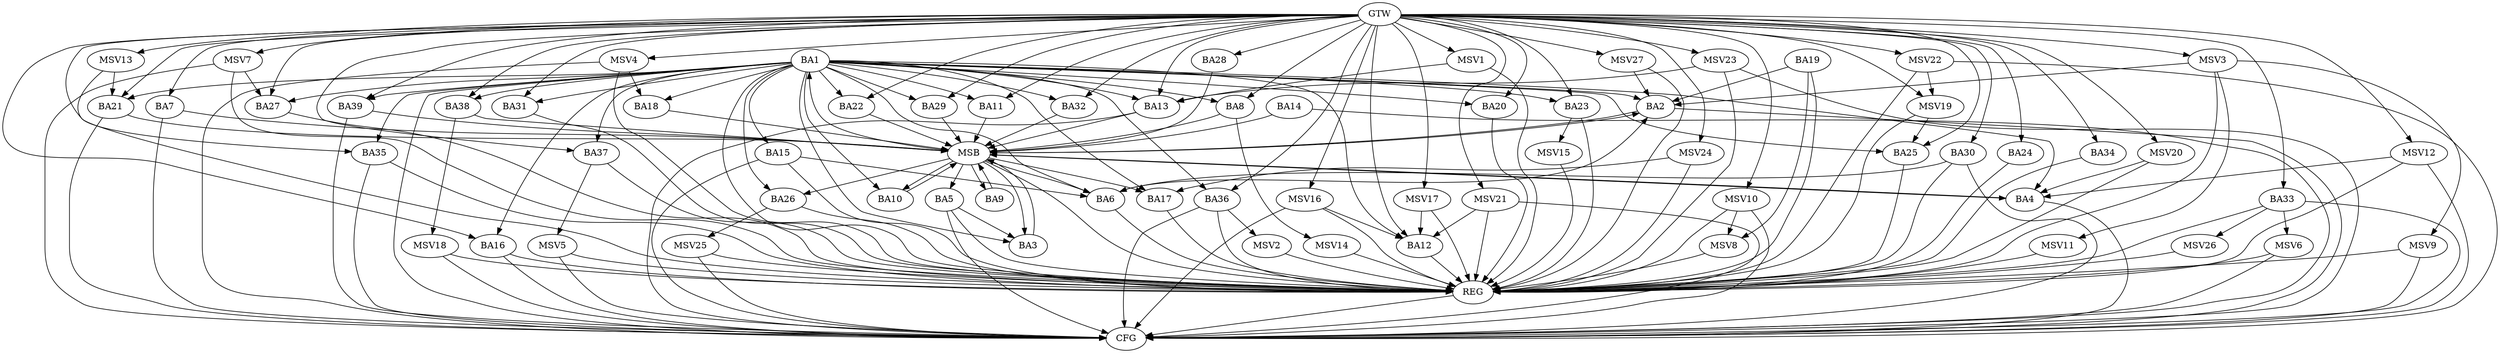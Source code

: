 strict digraph G {
  BA1 [ label="BA1" ];
  BA2 [ label="BA2" ];
  BA3 [ label="BA3" ];
  BA4 [ label="BA4" ];
  BA5 [ label="BA5" ];
  BA6 [ label="BA6" ];
  BA7 [ label="BA7" ];
  BA8 [ label="BA8" ];
  BA9 [ label="BA9" ];
  BA10 [ label="BA10" ];
  BA11 [ label="BA11" ];
  BA12 [ label="BA12" ];
  BA13 [ label="BA13" ];
  BA14 [ label="BA14" ];
  BA15 [ label="BA15" ];
  BA16 [ label="BA16" ];
  BA17 [ label="BA17" ];
  BA18 [ label="BA18" ];
  BA19 [ label="BA19" ];
  BA20 [ label="BA20" ];
  BA21 [ label="BA21" ];
  BA22 [ label="BA22" ];
  BA23 [ label="BA23" ];
  BA24 [ label="BA24" ];
  BA25 [ label="BA25" ];
  BA26 [ label="BA26" ];
  BA27 [ label="BA27" ];
  BA28 [ label="BA28" ];
  BA29 [ label="BA29" ];
  BA30 [ label="BA30" ];
  BA31 [ label="BA31" ];
  BA32 [ label="BA32" ];
  BA33 [ label="BA33" ];
  BA34 [ label="BA34" ];
  BA35 [ label="BA35" ];
  BA36 [ label="BA36" ];
  BA37 [ label="BA37" ];
  BA38 [ label="BA38" ];
  BA39 [ label="BA39" ];
  GTW [ label="GTW" ];
  REG [ label="REG" ];
  MSB [ label="MSB" ];
  CFG [ label="CFG" ];
  MSV1 [ label="MSV1" ];
  MSV2 [ label="MSV2" ];
  MSV3 [ label="MSV3" ];
  MSV4 [ label="MSV4" ];
  MSV5 [ label="MSV5" ];
  MSV6 [ label="MSV6" ];
  MSV7 [ label="MSV7" ];
  MSV8 [ label="MSV8" ];
  MSV9 [ label="MSV9" ];
  MSV10 [ label="MSV10" ];
  MSV11 [ label="MSV11" ];
  MSV12 [ label="MSV12" ];
  MSV13 [ label="MSV13" ];
  MSV14 [ label="MSV14" ];
  MSV15 [ label="MSV15" ];
  MSV16 [ label="MSV16" ];
  MSV17 [ label="MSV17" ];
  MSV18 [ label="MSV18" ];
  MSV19 [ label="MSV19" ];
  MSV20 [ label="MSV20" ];
  MSV21 [ label="MSV21" ];
  MSV22 [ label="MSV22" ];
  MSV23 [ label="MSV23" ];
  MSV24 [ label="MSV24" ];
  MSV25 [ label="MSV25" ];
  MSV26 [ label="MSV26" ];
  MSV27 [ label="MSV27" ];
  BA1 -> BA2;
  BA5 -> BA3;
  BA6 -> BA2;
  BA15 -> BA6;
  BA19 -> BA2;
  BA30 -> BA6;
  GTW -> BA7;
  GTW -> BA8;
  GTW -> BA11;
  GTW -> BA12;
  GTW -> BA13;
  GTW -> BA16;
  GTW -> BA20;
  GTW -> BA21;
  GTW -> BA22;
  GTW -> BA23;
  GTW -> BA24;
  GTW -> BA25;
  GTW -> BA27;
  GTW -> BA28;
  GTW -> BA29;
  GTW -> BA30;
  GTW -> BA31;
  GTW -> BA32;
  GTW -> BA33;
  GTW -> BA34;
  GTW -> BA35;
  GTW -> BA36;
  GTW -> BA37;
  GTW -> BA38;
  GTW -> BA39;
  BA1 -> REG;
  BA5 -> REG;
  BA6 -> REG;
  BA12 -> REG;
  BA15 -> REG;
  BA16 -> REG;
  BA17 -> REG;
  BA19 -> REG;
  BA20 -> REG;
  BA23 -> REG;
  BA24 -> REG;
  BA25 -> REG;
  BA26 -> REG;
  BA27 -> REG;
  BA30 -> REG;
  BA31 -> REG;
  BA33 -> REG;
  BA34 -> REG;
  BA35 -> REG;
  BA36 -> REG;
  BA37 -> REG;
  BA2 -> MSB;
  MSB -> BA1;
  MSB -> REG;
  BA3 -> MSB;
  MSB -> BA2;
  BA4 -> MSB;
  MSB -> BA3;
  BA7 -> MSB;
  MSB -> BA4;
  BA8 -> MSB;
  MSB -> BA5;
  BA9 -> MSB;
  BA10 -> MSB;
  MSB -> BA6;
  BA11 -> MSB;
  BA13 -> MSB;
  BA14 -> MSB;
  MSB -> BA10;
  BA18 -> MSB;
  MSB -> BA17;
  BA21 -> MSB;
  BA22 -> MSB;
  MSB -> BA9;
  BA28 -> MSB;
  BA29 -> MSB;
  BA32 -> MSB;
  BA38 -> MSB;
  BA39 -> MSB;
  MSB -> BA26;
  BA36 -> CFG;
  BA16 -> CFG;
  BA35 -> CFG;
  BA4 -> CFG;
  BA13 -> CFG;
  BA33 -> CFG;
  BA21 -> CFG;
  BA39 -> CFG;
  BA14 -> CFG;
  BA2 -> CFG;
  BA15 -> CFG;
  BA30 -> CFG;
  BA7 -> CFG;
  BA5 -> CFG;
  BA1 -> CFG;
  REG -> CFG;
  BA1 -> BA32;
  BA1 -> BA20;
  BA1 -> BA23;
  BA1 -> BA3;
  BA1 -> BA25;
  BA1 -> BA11;
  BA1 -> BA39;
  BA1 -> BA15;
  BA1 -> BA12;
  BA1 -> BA26;
  BA1 -> BA18;
  BA1 -> BA37;
  BA1 -> BA6;
  BA1 -> BA13;
  BA1 -> BA35;
  BA1 -> BA29;
  BA1 -> BA22;
  BA1 -> BA36;
  BA1 -> BA27;
  BA1 -> BA38;
  BA1 -> BA21;
  BA1 -> BA17;
  BA1 -> BA4;
  BA1 -> BA31;
  BA1 -> BA16;
  BA1 -> BA10;
  BA1 -> BA8;
  MSV1 -> BA13;
  GTW -> MSV1;
  MSV1 -> REG;
  BA36 -> MSV2;
  MSV2 -> REG;
  MSV3 -> BA2;
  GTW -> MSV3;
  MSV3 -> REG;
  MSV4 -> BA18;
  GTW -> MSV4;
  MSV4 -> REG;
  MSV4 -> CFG;
  BA37 -> MSV5;
  MSV5 -> REG;
  MSV5 -> CFG;
  BA33 -> MSV6;
  MSV6 -> REG;
  MSV6 -> CFG;
  MSV7 -> BA27;
  GTW -> MSV7;
  MSV7 -> REG;
  MSV7 -> CFG;
  BA19 -> MSV8;
  MSV8 -> REG;
  MSV3 -> MSV9;
  MSV9 -> REG;
  MSV9 -> CFG;
  MSV10 -> MSV8;
  GTW -> MSV10;
  MSV10 -> REG;
  MSV10 -> CFG;
  MSV3 -> MSV11;
  MSV11 -> REG;
  MSV12 -> BA4;
  GTW -> MSV12;
  MSV12 -> REG;
  MSV12 -> CFG;
  MSV13 -> BA21;
  GTW -> MSV13;
  MSV13 -> REG;
  BA8 -> MSV14;
  MSV14 -> REG;
  BA23 -> MSV15;
  MSV15 -> REG;
  MSV16 -> BA12;
  GTW -> MSV16;
  MSV16 -> REG;
  MSV16 -> CFG;
  MSV17 -> BA12;
  GTW -> MSV17;
  MSV17 -> REG;
  BA38 -> MSV18;
  MSV18 -> REG;
  MSV18 -> CFG;
  MSV19 -> BA25;
  GTW -> MSV19;
  MSV19 -> REG;
  MSV20 -> BA4;
  GTW -> MSV20;
  MSV20 -> REG;
  MSV21 -> BA12;
  GTW -> MSV21;
  MSV21 -> REG;
  MSV21 -> CFG;
  MSV22 -> MSV19;
  GTW -> MSV22;
  MSV22 -> REG;
  MSV22 -> CFG;
  MSV23 -> BA13;
  GTW -> MSV23;
  MSV23 -> REG;
  MSV23 -> CFG;
  MSV24 -> BA17;
  GTW -> MSV24;
  MSV24 -> REG;
  BA26 -> MSV25;
  MSV25 -> REG;
  MSV25 -> CFG;
  BA33 -> MSV26;
  MSV26 -> REG;
  MSV27 -> BA2;
  GTW -> MSV27;
  MSV27 -> REG;
}
